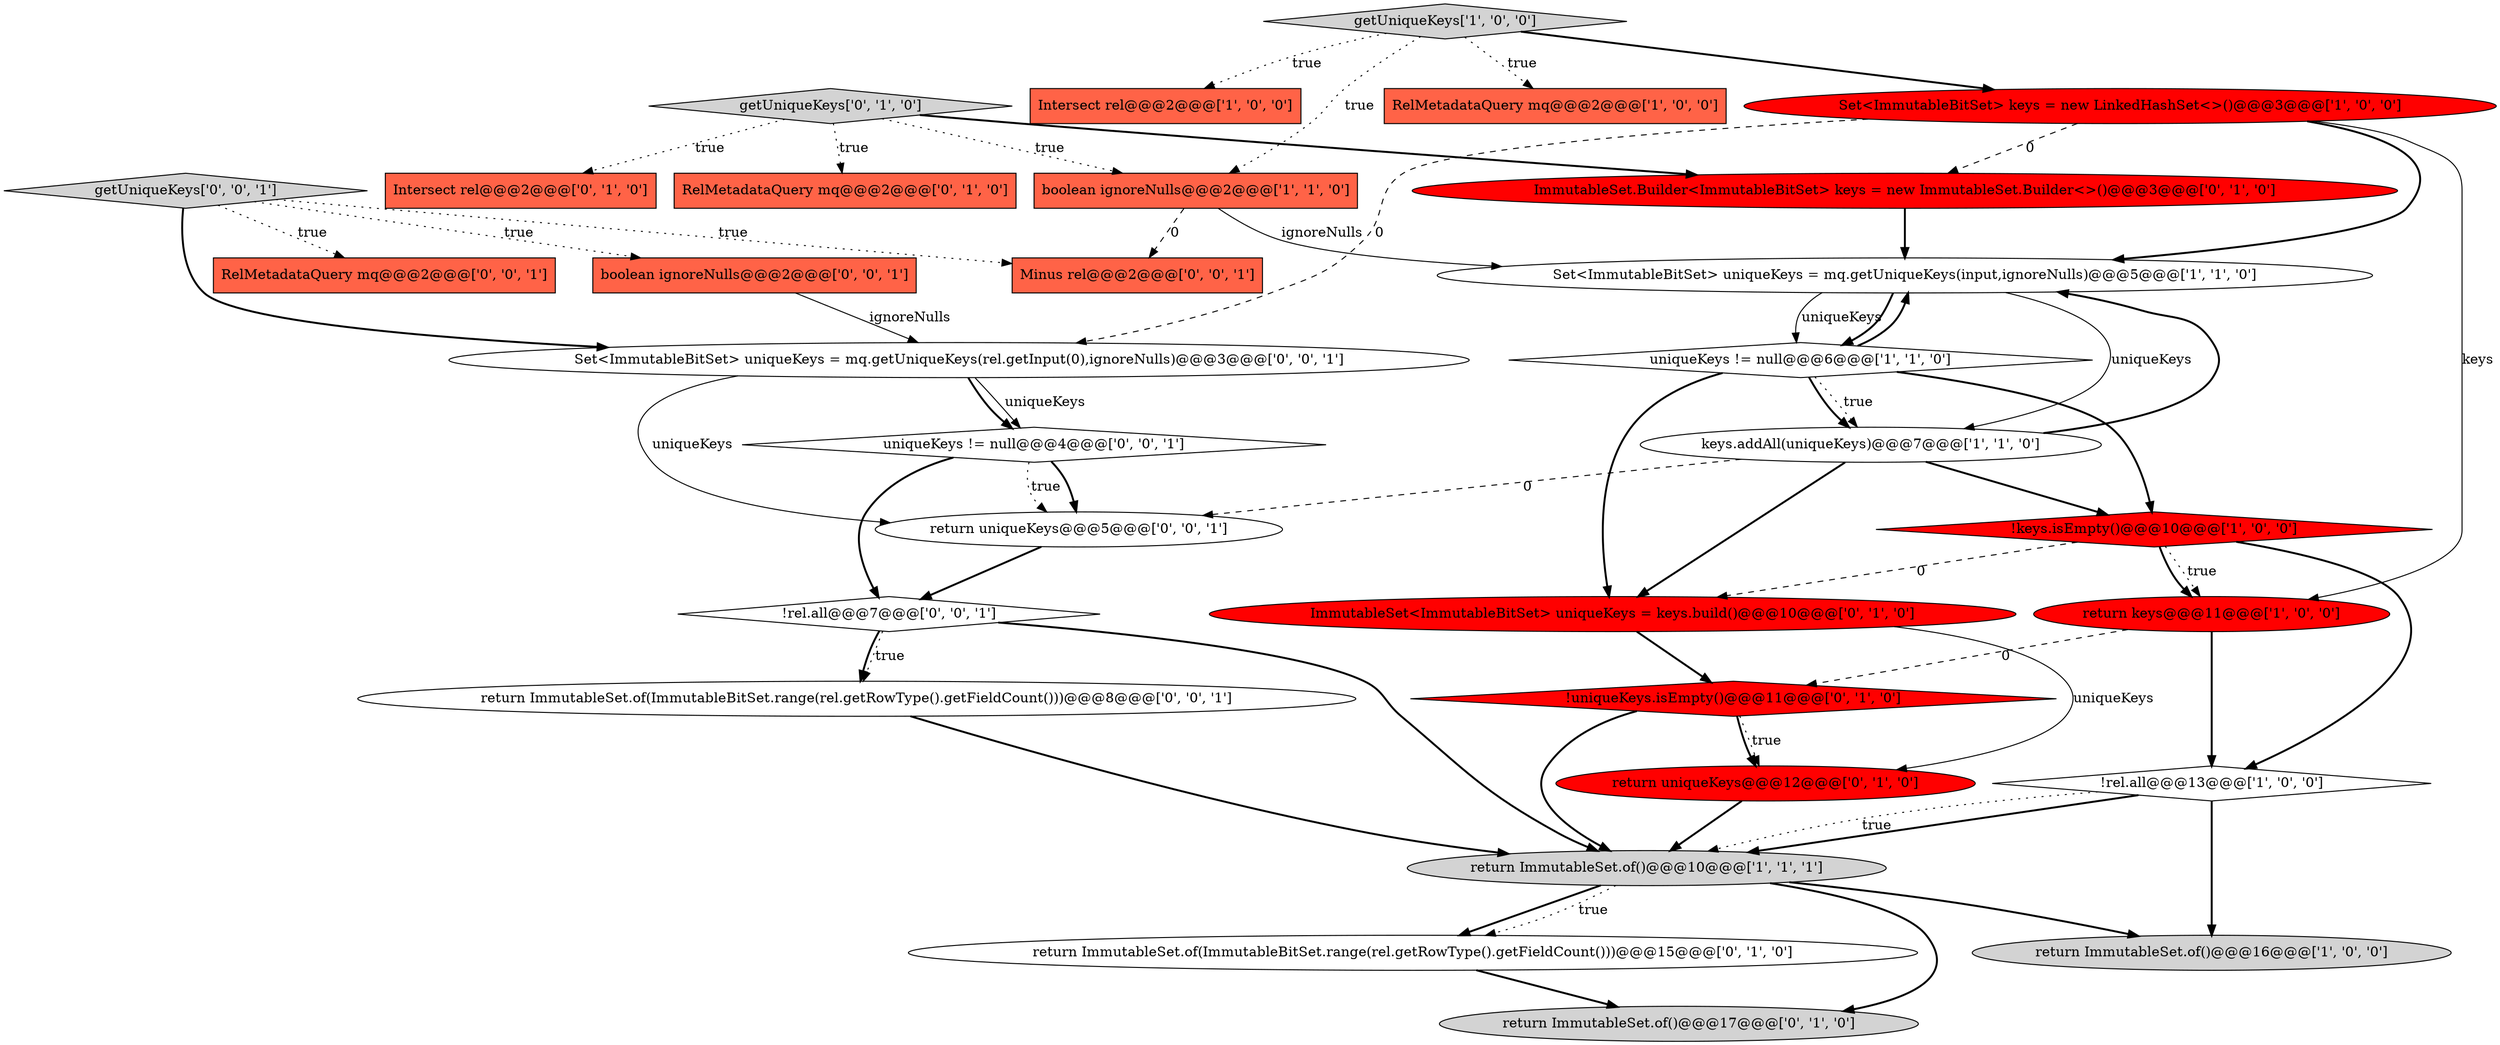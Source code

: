 digraph {
23 [style = filled, label = "RelMetadataQuery mq@@@2@@@['0', '0', '1']", fillcolor = tomato, shape = box image = "AAA0AAABBB3BBB"];
13 [style = filled, label = "RelMetadataQuery mq@@@2@@@['0', '1', '0']", fillcolor = tomato, shape = box image = "AAA0AAABBB2BBB"];
27 [style = filled, label = "return uniqueKeys@@@5@@@['0', '0', '1']", fillcolor = white, shape = ellipse image = "AAA0AAABBB3BBB"];
10 [style = filled, label = "Intersect rel@@@2@@@['1', '0', '0']", fillcolor = tomato, shape = box image = "AAA0AAABBB1BBB"];
26 [style = filled, label = "getUniqueKeys['0', '0', '1']", fillcolor = lightgray, shape = diamond image = "AAA0AAABBB3BBB"];
3 [style = filled, label = "return ImmutableSet.of()@@@16@@@['1', '0', '0']", fillcolor = lightgray, shape = ellipse image = "AAA0AAABBB1BBB"];
12 [style = filled, label = "return keys@@@11@@@['1', '0', '0']", fillcolor = red, shape = ellipse image = "AAA1AAABBB1BBB"];
4 [style = filled, label = "keys.addAll(uniqueKeys)@@@7@@@['1', '1', '0']", fillcolor = white, shape = ellipse image = "AAA0AAABBB1BBB"];
7 [style = filled, label = "Set<ImmutableBitSet> uniqueKeys = mq.getUniqueKeys(input,ignoreNulls)@@@5@@@['1', '1', '0']", fillcolor = white, shape = ellipse image = "AAA0AAABBB1BBB"];
0 [style = filled, label = "return ImmutableSet.of()@@@10@@@['1', '1', '1']", fillcolor = lightgray, shape = ellipse image = "AAA0AAABBB1BBB"];
16 [style = filled, label = "return uniqueKeys@@@12@@@['0', '1', '0']", fillcolor = red, shape = ellipse image = "AAA1AAABBB2BBB"];
18 [style = filled, label = "getUniqueKeys['0', '1', '0']", fillcolor = lightgray, shape = diamond image = "AAA0AAABBB2BBB"];
11 [style = filled, label = "boolean ignoreNulls@@@2@@@['1', '1', '0']", fillcolor = tomato, shape = box image = "AAA0AAABBB1BBB"];
29 [style = filled, label = "!rel.all@@@7@@@['0', '0', '1']", fillcolor = white, shape = diamond image = "AAA0AAABBB3BBB"];
19 [style = filled, label = "Intersect rel@@@2@@@['0', '1', '0']", fillcolor = tomato, shape = box image = "AAA0AAABBB2BBB"];
6 [style = filled, label = "uniqueKeys != null@@@6@@@['1', '1', '0']", fillcolor = white, shape = diamond image = "AAA0AAABBB1BBB"];
28 [style = filled, label = "Minus rel@@@2@@@['0', '0', '1']", fillcolor = tomato, shape = box image = "AAA0AAABBB3BBB"];
2 [style = filled, label = "RelMetadataQuery mq@@@2@@@['1', '0', '0']", fillcolor = tomato, shape = box image = "AAA0AAABBB1BBB"];
22 [style = filled, label = "uniqueKeys != null@@@4@@@['0', '0', '1']", fillcolor = white, shape = diamond image = "AAA0AAABBB3BBB"];
30 [style = filled, label = "Set<ImmutableBitSet> uniqueKeys = mq.getUniqueKeys(rel.getInput(0),ignoreNulls)@@@3@@@['0', '0', '1']", fillcolor = white, shape = ellipse image = "AAA0AAABBB3BBB"];
17 [style = filled, label = "return ImmutableSet.of(ImmutableBitSet.range(rel.getRowType().getFieldCount()))@@@15@@@['0', '1', '0']", fillcolor = white, shape = ellipse image = "AAA0AAABBB2BBB"];
9 [style = filled, label = "Set<ImmutableBitSet> keys = new LinkedHashSet<>()@@@3@@@['1', '0', '0']", fillcolor = red, shape = ellipse image = "AAA1AAABBB1BBB"];
25 [style = filled, label = "boolean ignoreNulls@@@2@@@['0', '0', '1']", fillcolor = tomato, shape = box image = "AAA0AAABBB3BBB"];
20 [style = filled, label = "!uniqueKeys.isEmpty()@@@11@@@['0', '1', '0']", fillcolor = red, shape = diamond image = "AAA1AAABBB2BBB"];
14 [style = filled, label = "ImmutableSet.Builder<ImmutableBitSet> keys = new ImmutableSet.Builder<>()@@@3@@@['0', '1', '0']", fillcolor = red, shape = ellipse image = "AAA1AAABBB2BBB"];
15 [style = filled, label = "return ImmutableSet.of()@@@17@@@['0', '1', '0']", fillcolor = lightgray, shape = ellipse image = "AAA0AAABBB2BBB"];
21 [style = filled, label = "ImmutableSet<ImmutableBitSet> uniqueKeys = keys.build()@@@10@@@['0', '1', '0']", fillcolor = red, shape = ellipse image = "AAA1AAABBB2BBB"];
5 [style = filled, label = "!keys.isEmpty()@@@10@@@['1', '0', '0']", fillcolor = red, shape = diamond image = "AAA1AAABBB1BBB"];
1 [style = filled, label = "getUniqueKeys['1', '0', '0']", fillcolor = lightgray, shape = diamond image = "AAA0AAABBB1BBB"];
24 [style = filled, label = "return ImmutableSet.of(ImmutableBitSet.range(rel.getRowType().getFieldCount()))@@@8@@@['0', '0', '1']", fillcolor = white, shape = ellipse image = "AAA0AAABBB3BBB"];
8 [style = filled, label = "!rel.all@@@13@@@['1', '0', '0']", fillcolor = white, shape = diamond image = "AAA0AAABBB1BBB"];
0->3 [style = bold, label=""];
5->8 [style = bold, label=""];
16->0 [style = bold, label=""];
30->22 [style = bold, label=""];
1->10 [style = dotted, label="true"];
12->20 [style = dashed, label="0"];
30->27 [style = solid, label="uniqueKeys"];
26->25 [style = dotted, label="true"];
9->12 [style = solid, label="keys"];
6->21 [style = bold, label=""];
0->17 [style = bold, label=""];
24->0 [style = bold, label=""];
1->11 [style = dotted, label="true"];
20->0 [style = bold, label=""];
8->3 [style = bold, label=""];
29->0 [style = bold, label=""];
18->19 [style = dotted, label="true"];
4->21 [style = bold, label=""];
22->29 [style = bold, label=""];
4->27 [style = dashed, label="0"];
26->23 [style = dotted, label="true"];
25->30 [style = solid, label="ignoreNulls"];
5->12 [style = dotted, label="true"];
9->7 [style = bold, label=""];
0->15 [style = bold, label=""];
4->7 [style = bold, label=""];
1->9 [style = bold, label=""];
7->6 [style = solid, label="uniqueKeys"];
14->7 [style = bold, label=""];
26->30 [style = bold, label=""];
8->0 [style = bold, label=""];
7->4 [style = solid, label="uniqueKeys"];
11->28 [style = dashed, label="0"];
6->4 [style = bold, label=""];
6->5 [style = bold, label=""];
18->11 [style = dotted, label="true"];
21->20 [style = bold, label=""];
21->16 [style = solid, label="uniqueKeys"];
11->7 [style = solid, label="ignoreNulls"];
20->16 [style = bold, label=""];
22->27 [style = bold, label=""];
5->12 [style = bold, label=""];
6->4 [style = dotted, label="true"];
9->14 [style = dashed, label="0"];
12->8 [style = bold, label=""];
26->28 [style = dotted, label="true"];
22->27 [style = dotted, label="true"];
7->6 [style = bold, label=""];
17->15 [style = bold, label=""];
30->22 [style = solid, label="uniqueKeys"];
5->21 [style = dashed, label="0"];
0->17 [style = dotted, label="true"];
8->0 [style = dotted, label="true"];
27->29 [style = bold, label=""];
6->7 [style = bold, label=""];
1->2 [style = dotted, label="true"];
29->24 [style = bold, label=""];
29->24 [style = dotted, label="true"];
4->5 [style = bold, label=""];
18->14 [style = bold, label=""];
9->30 [style = dashed, label="0"];
20->16 [style = dotted, label="true"];
18->13 [style = dotted, label="true"];
}
